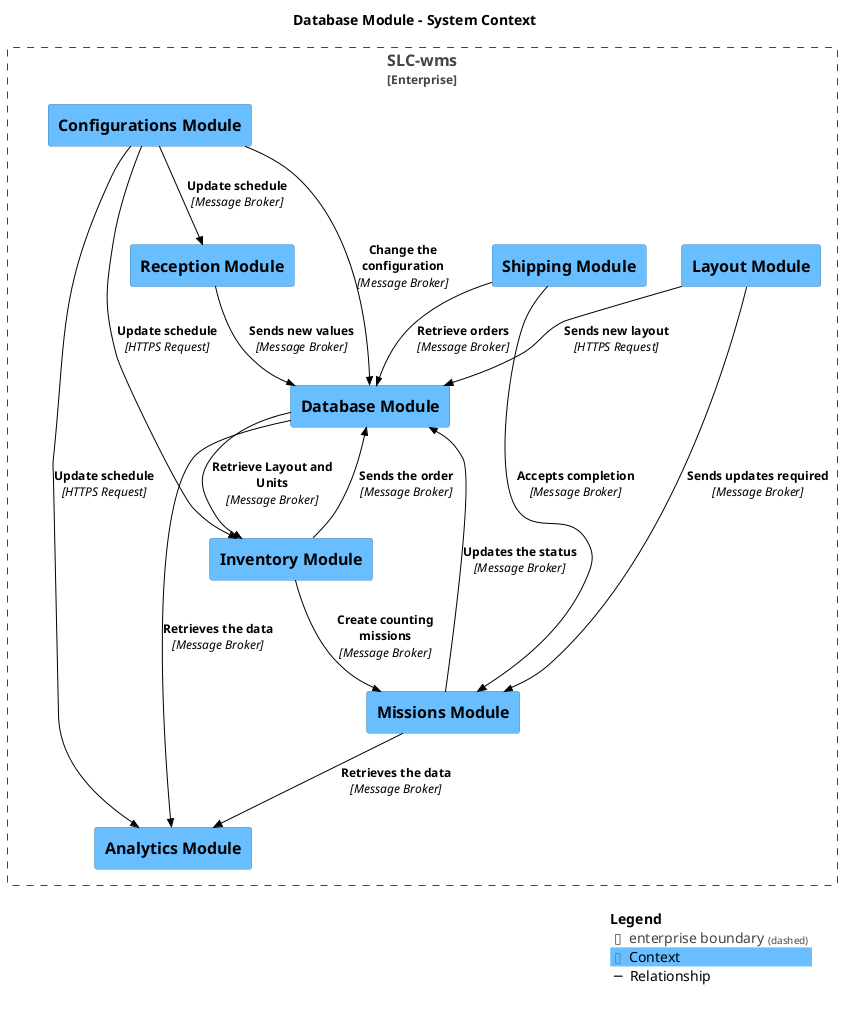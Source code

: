 @startuml
set separator none
title Database Module - System Context

top to bottom direction

!include <C4/C4>
!include <C4/C4_Context>

AddElementTag("Context", $bgColor="#69beff", $borderColor="#4985b2", $fontColor="#000000", $sprite="", $shadowing="")

AddRelTag("Relationship", $textColor="#000000", $lineColor="#000000", $lineStyle = "")

Enterprise_Boundary(enterprise, "SLC-wms") {
  System(ReceptionModule, "Reception Module", $descr="", $tags="Context", $link="")
  System(LayoutModule, "Layout Module", $descr="", $tags="Context", $link="")
  System(ShippingModule, "Shipping Module", $descr="", $tags="Context", $link="")
  System(AnalyticsModule, "Analytics Module", $descr="", $tags="Context", $link="")
  System(ConfigurationsModule, "Configurations Module", $descr="", $tags="Context", $link="")
  System(DatabaseModule, "Database Module", $descr="", $tags="Context", $link="")
  System(MissionsModule, "Missions Module", $descr="", $tags="Context", $link="")
  System(InventoryModule, "Inventory Module", $descr="", $tags="Context", $link="")
}


Rel_D(ShippingModule, DatabaseModule, "Retrieve orders", $techn="Message Broker", $tags="Relationship", $link="")
Rel_D(ShippingModule, MissionsModule, "Accepts completion", $techn="Message Broker", $tags="Relationship", $link="")
Rel_D(ReceptionModule, DatabaseModule, "Sends new values", $techn="Message Broker", $tags="Relationship", $link="")
Rel_D(ConfigurationsModule, DatabaseModule, "Change the configuration", $techn="Message Broker", $tags="Relationship", $link="")
Rel_D(ConfigurationsModule, AnalyticsModule, "Update schedule", $techn="HTTPS Request", $tags="Relationship", $link="")
Rel_D(ConfigurationsModule, InventoryModule, "Update schedule", $techn="HTTPS Request", $tags="Relationship", $link="")
Rel_D(ConfigurationsModule, ReceptionModule, "Update schedule", $techn="Message Broker", $tags="Relationship", $link="")
Rel_D(MissionsModule, DatabaseModule, "Updates the status", $techn="Message Broker", $tags="Relationship", $link="")
Rel_D(InventoryModule, MissionsModule, "Create counting missions", $techn="Message Broker", $tags="Relationship", $link="")
Rel_D(DatabaseModule, InventoryModule, "Retrieve Layout and Units", $techn="Message Broker", $tags="Relationship", $link="")
Rel_D(InventoryModule, DatabaseModule, "Sends the order", $techn="Message Broker", $tags="Relationship", $link="")
Rel_D(DatabaseModule, AnalyticsModule, "Retrieves the data", $techn="Message Broker", $tags="Relationship", $link="")
Rel_D(MissionsModule, AnalyticsModule, "Retrieves the data", $techn="Message Broker", $tags="Relationship", $link="")
Rel_D(LayoutModule, DatabaseModule, "Sends new layout", $techn="HTTPS Request", $tags="Relationship", $link="")
Rel_D(LayoutModule, MissionsModule, "Sends updates required", $techn="Message Broker", $tags="Relationship", $link="")

SHOW_LEGEND(true)
@enduml
